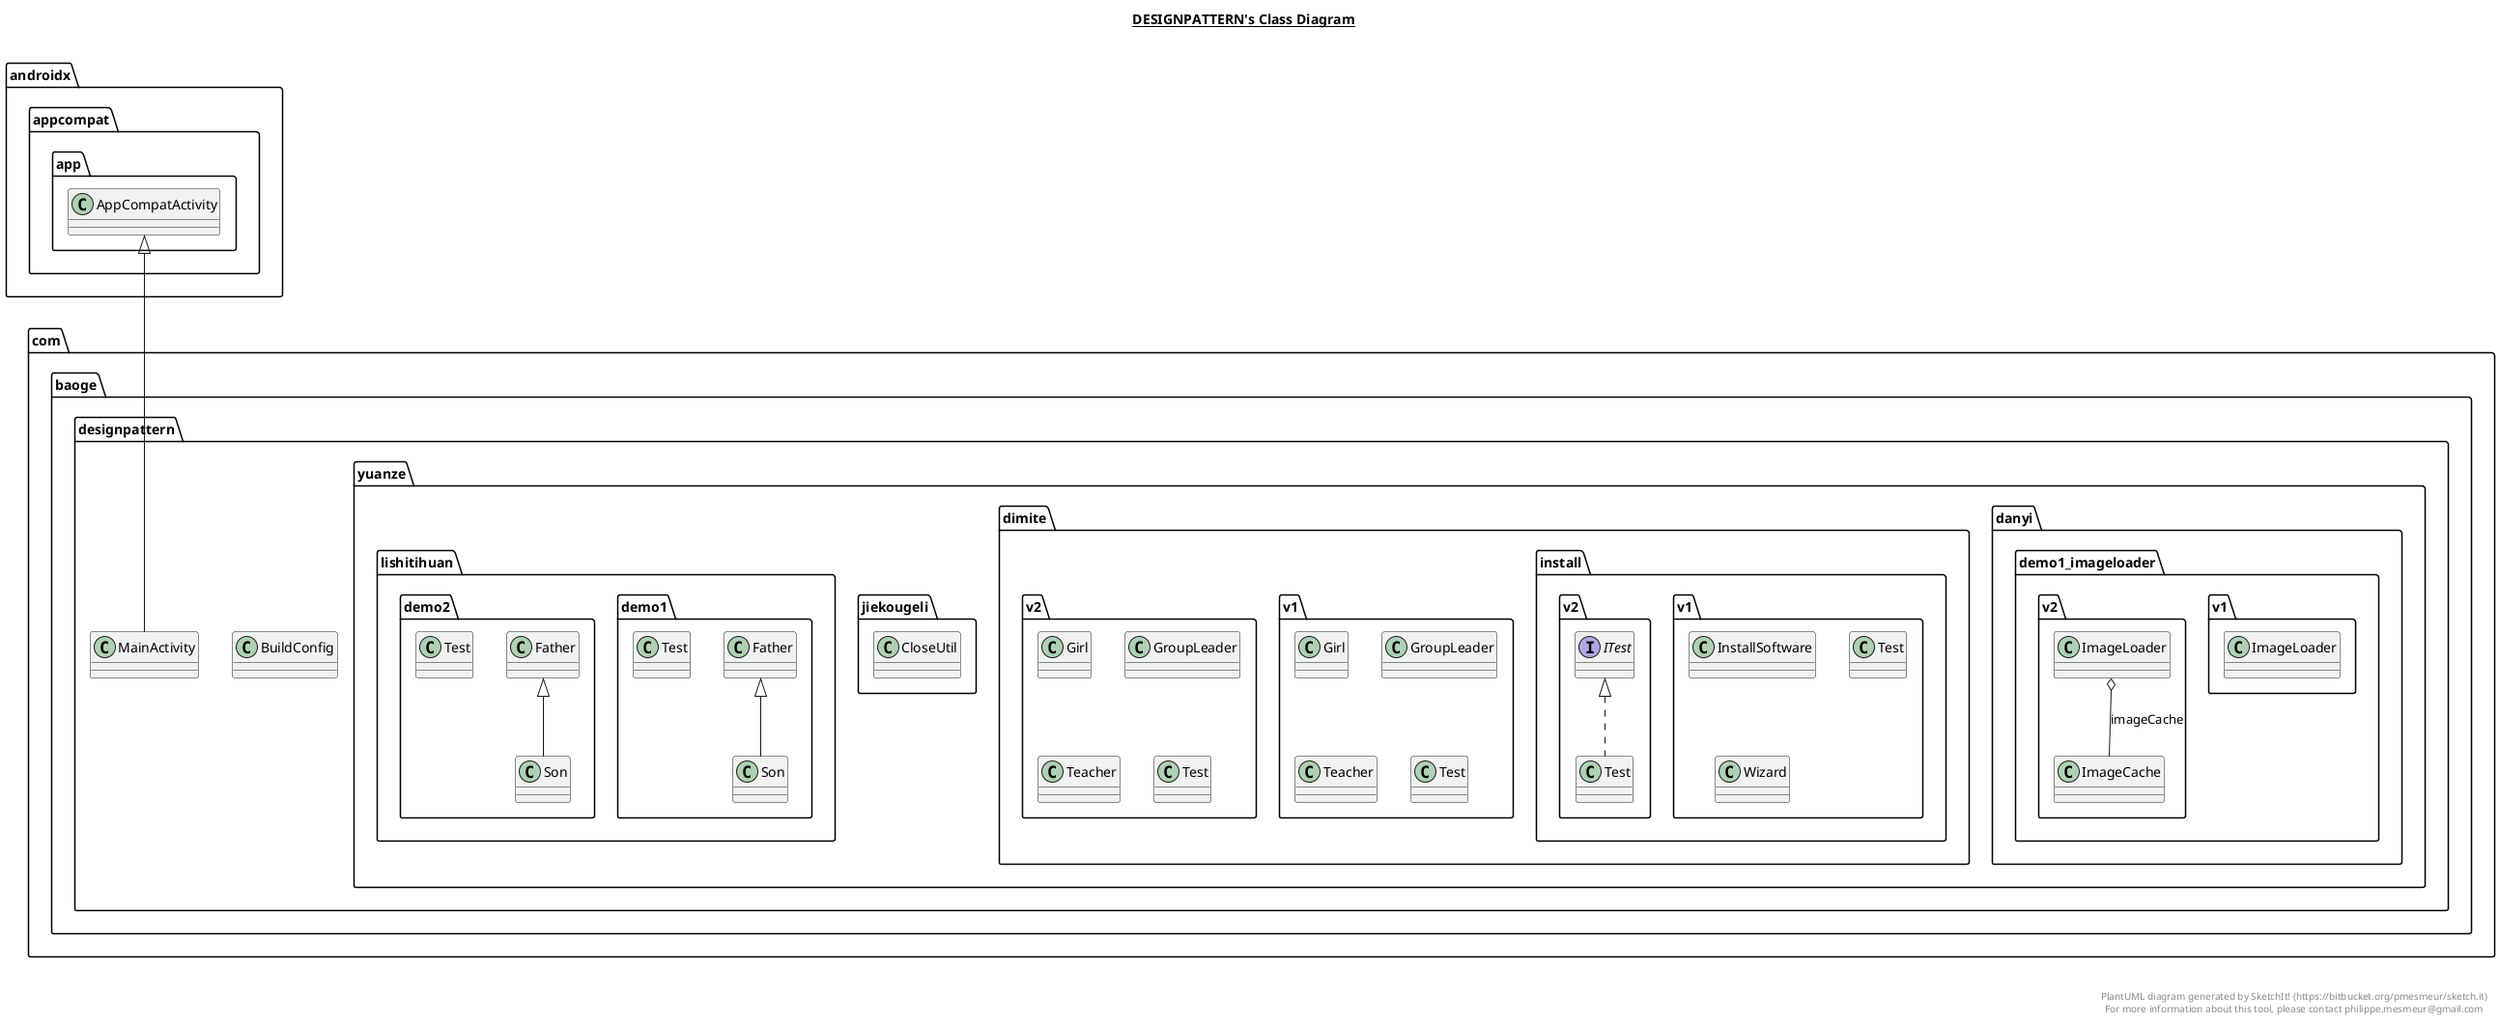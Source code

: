 @startuml

title __DESIGNPATTERN's Class Diagram__\n

  namespace com.baoge.designpattern {
    class com.baoge.designpattern.BuildConfig {
    }
  }
  

  namespace com.baoge.designpattern {
    class com.baoge.designpattern.MainActivity {
    }
  }
  

  namespace com.baoge.designpattern {
    namespace yuanze.danyi.demo1_imageloader.v1 {
      class com.baoge.designpattern.yuanze.danyi.demo1_imageloader.v1.ImageLoader {
      }
    }
  }
  

  namespace com.baoge.designpattern {
    namespace yuanze.danyi.demo1_imageloader.v2 {
      class com.baoge.designpattern.yuanze.danyi.demo1_imageloader.v2.ImageCache {
      }
    }
  }
  

  namespace com.baoge.designpattern {
    namespace yuanze.danyi.demo1_imageloader.v2 {
      class com.baoge.designpattern.yuanze.danyi.demo1_imageloader.v2.ImageLoader {
      }
    }
  }
  

  namespace com.baoge.designpattern {
    namespace yuanze.dimite.install.v1 {
      class com.baoge.designpattern.yuanze.dimite.install.v1.InstallSoftware {
      }
    }
  }
  

  namespace com.baoge.designpattern {
    namespace yuanze.dimite.install.v1 {
      class com.baoge.designpattern.yuanze.dimite.install.v1.Test {
      }
    }
  }
  

  namespace com.baoge.designpattern {
    namespace yuanze.dimite.install.v1 {
      class com.baoge.designpattern.yuanze.dimite.install.v1.Wizard {
      }
    }
  }
  

  namespace com.baoge.designpattern {
    namespace yuanze.dimite.install.v2 {
      interface com.baoge.designpattern.yuanze.dimite.install.v2.ITest {
      }
    }
  }
  

  namespace com.baoge.designpattern {
    namespace yuanze.dimite.install.v2 {
      class com.baoge.designpattern.yuanze.dimite.install.v2.Test {
      }
    }
  }
  

  namespace com.baoge.designpattern {
    namespace yuanze.dimite.v1 {
      class com.baoge.designpattern.yuanze.dimite.v1.Girl {
      }
    }
  }
  

  namespace com.baoge.designpattern {
    namespace yuanze.dimite.v1 {
      class com.baoge.designpattern.yuanze.dimite.v1.GroupLeader {
      }
    }
  }
  

  namespace com.baoge.designpattern {
    namespace yuanze.dimite.v1 {
      class com.baoge.designpattern.yuanze.dimite.v1.Teacher {
      }
    }
  }
  

  namespace com.baoge.designpattern {
    namespace yuanze.dimite.v1 {
      class com.baoge.designpattern.yuanze.dimite.v1.Test {
      }
    }
  }
  

  namespace com.baoge.designpattern {
    namespace yuanze.dimite.v2 {
      class com.baoge.designpattern.yuanze.dimite.v2.Girl {
      }
    }
  }
  

  namespace com.baoge.designpattern {
    namespace yuanze.dimite.v2 {
      class com.baoge.designpattern.yuanze.dimite.v2.GroupLeader {
      }
    }
  }
  

  namespace com.baoge.designpattern {
    namespace yuanze.dimite.v2 {
      class com.baoge.designpattern.yuanze.dimite.v2.Teacher {
      }
    }
  }
  

  namespace com.baoge.designpattern {
    namespace yuanze.dimite.v2 {
      class com.baoge.designpattern.yuanze.dimite.v2.Test {
      }
    }
  }
  

  namespace com.baoge.designpattern {
    namespace yuanze.jiekougeli {
      class com.baoge.designpattern.yuanze.jiekougeli.CloseUtil {
      }
    }
  }
  

  namespace com.baoge.designpattern {
    namespace yuanze.lishitihuan.demo1 {
      class com.baoge.designpattern.yuanze.lishitihuan.demo1.Father {
      }
    }
  }
  

  namespace com.baoge.designpattern {
    namespace yuanze.lishitihuan.demo1 {
      class com.baoge.designpattern.yuanze.lishitihuan.demo1.Son {
      }
    }
  }
  

  namespace com.baoge.designpattern {
    namespace yuanze.lishitihuan.demo1 {
      class com.baoge.designpattern.yuanze.lishitihuan.demo1.Test {
      }
    }
  }
  

  namespace com.baoge.designpattern {
    namespace yuanze.lishitihuan.demo2 {
      class com.baoge.designpattern.yuanze.lishitihuan.demo2.Father {
      }
    }
  }
  

  namespace com.baoge.designpattern {
    namespace yuanze.lishitihuan.demo2 {
      class com.baoge.designpattern.yuanze.lishitihuan.demo2.Son {
      }
    }
  }
  

  namespace com.baoge.designpattern {
    namespace yuanze.lishitihuan.demo2 {
      class com.baoge.designpattern.yuanze.lishitihuan.demo2.Test {
      }
    }
  }
  

  com.baoge.designpattern.MainActivity -up-|> androidx.appcompat.app.AppCompatActivity
  com.baoge.designpattern.yuanze.danyi.demo1_imageloader.v2.ImageLoader o-- com.baoge.designpattern.yuanze.danyi.demo1_imageloader.v2.ImageCache : imageCache
  com.baoge.designpattern.yuanze.dimite.install.v2.Test .up.|> com.baoge.designpattern.yuanze.dimite.install.v2.ITest
  com.baoge.designpattern.yuanze.lishitihuan.demo1.Son -up-|> com.baoge.designpattern.yuanze.lishitihuan.demo1.Father
  com.baoge.designpattern.yuanze.lishitihuan.demo2.Son -up-|> com.baoge.designpattern.yuanze.lishitihuan.demo2.Father


right footer


PlantUML diagram generated by SketchIt! (https://bitbucket.org/pmesmeur/sketch.it)
For more information about this tool, please contact philippe.mesmeur@gmail.com
endfooter

@enduml
